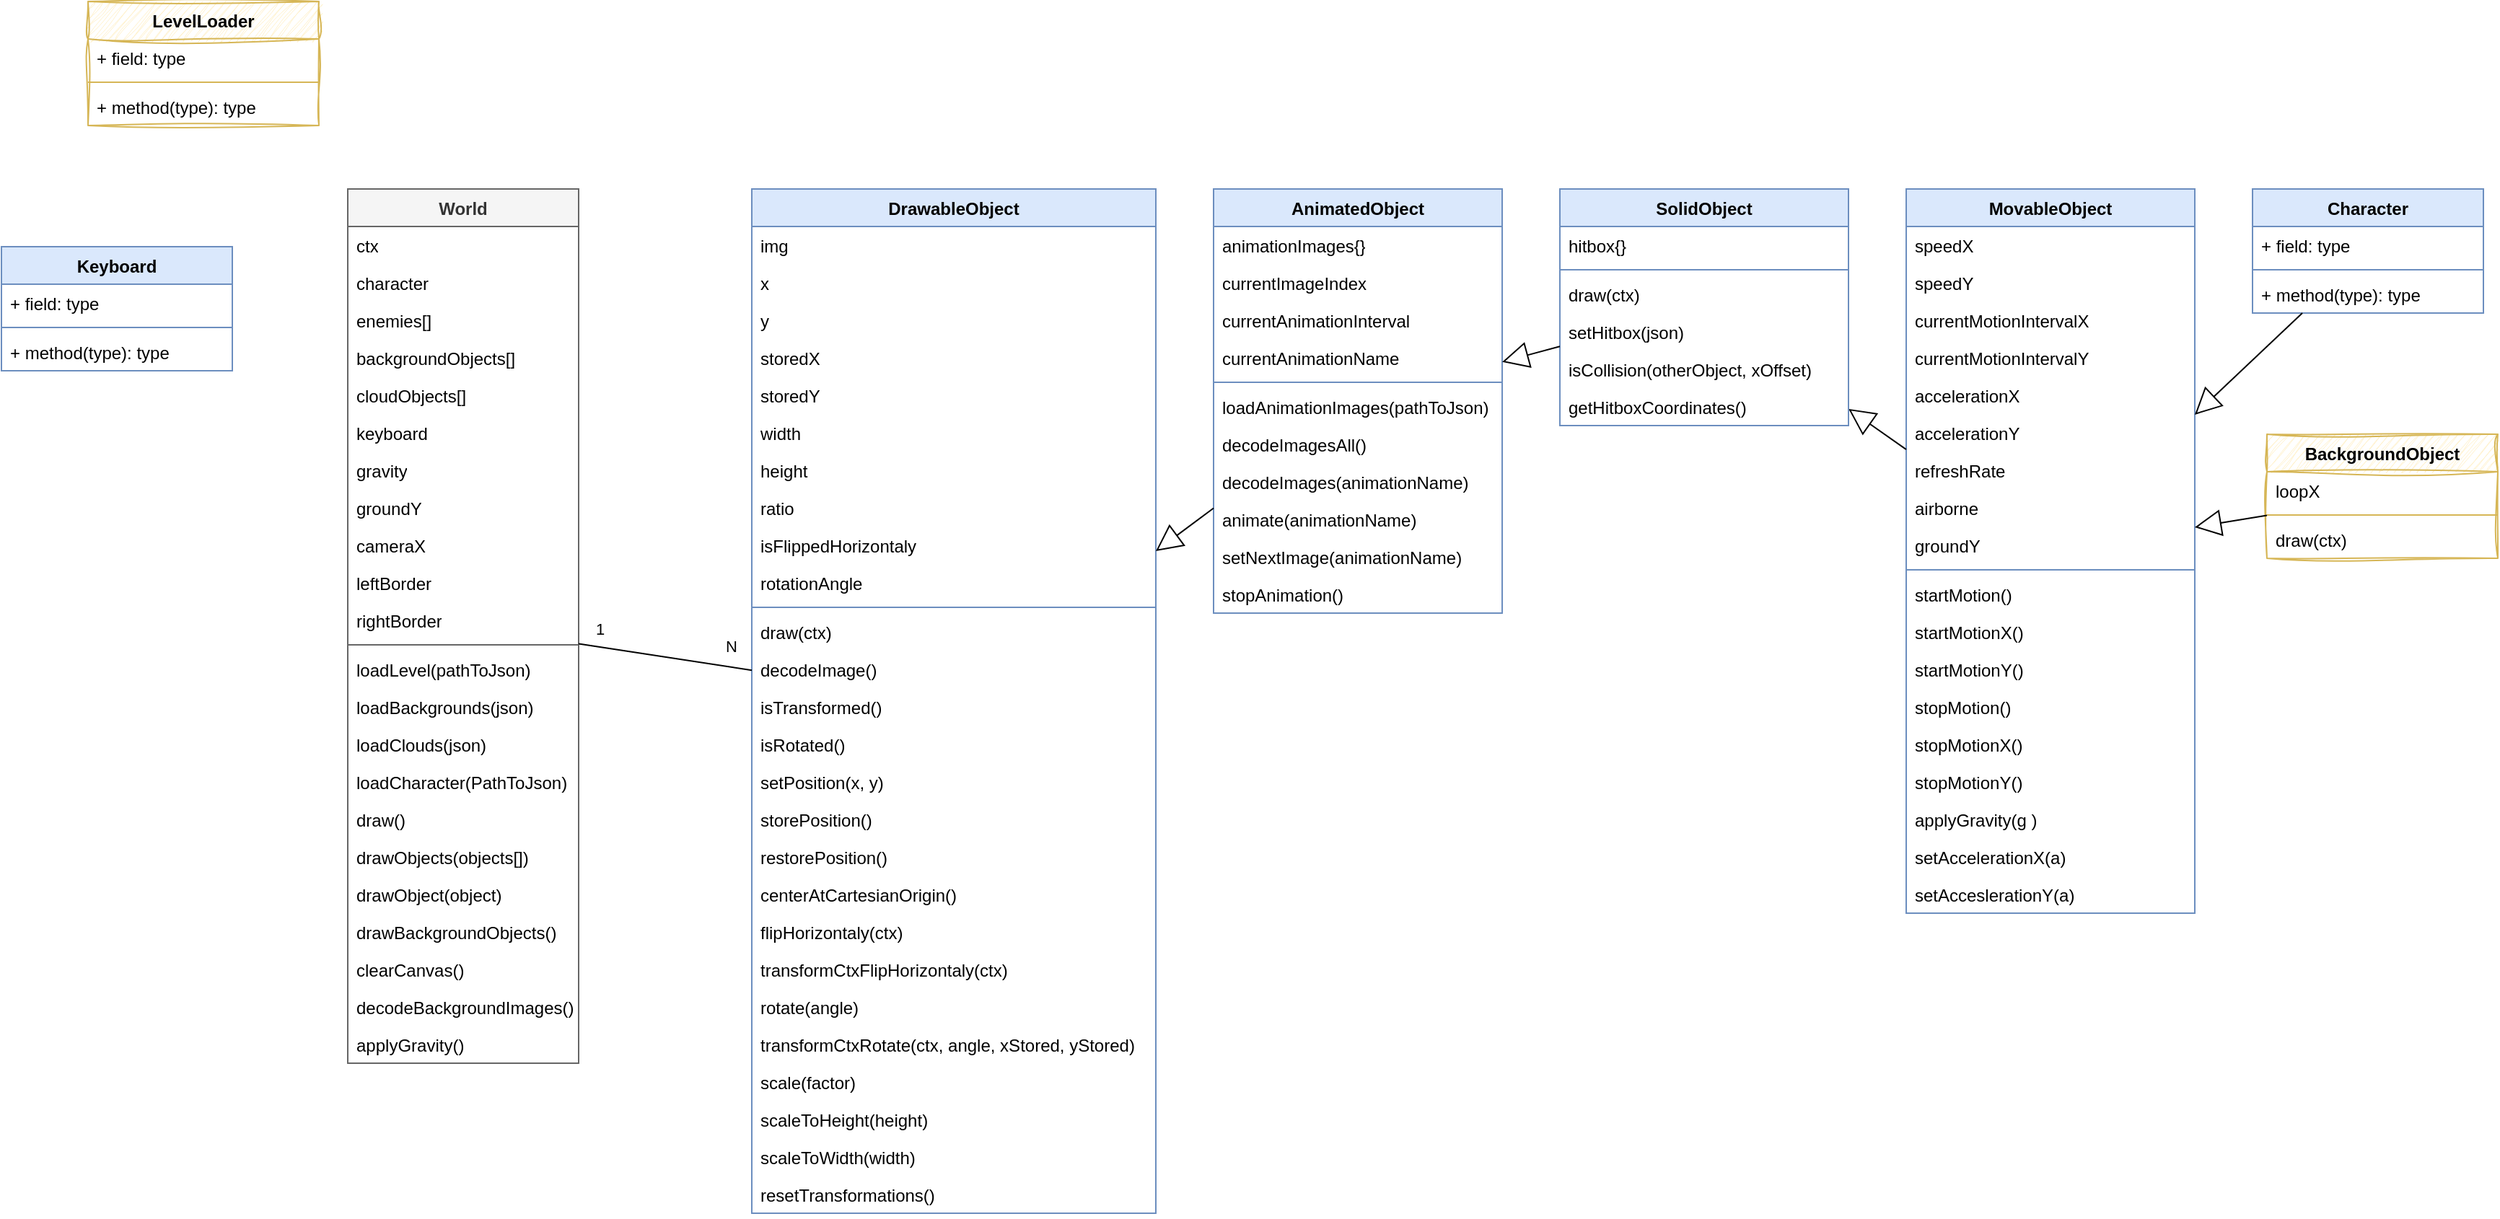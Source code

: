 <mxfile version="26.1.1">
  <diagram name="Seite-1" id="Yy40k5Mw3birKoXTnB5k">
    <mxGraphModel dx="2339" dy="828" grid="1" gridSize="10" guides="1" tooltips="1" connect="1" arrows="1" fold="1" page="0" pageScale="1" pageWidth="827" pageHeight="1169" math="0" shadow="0">
      <root>
        <mxCell id="0" />
        <mxCell id="1" parent="0" />
        <mxCell id="xm4-mS6BLOXO6gHUgXTN-1" value="DrawableObject" style="swimlane;fontStyle=1;align=center;verticalAlign=top;childLayout=stackLayout;horizontal=1;startSize=26;horizontalStack=0;resizeParent=1;resizeParentMax=0;resizeLast=0;collapsible=1;marginBottom=0;whiteSpace=wrap;html=1;fillColor=#dae8fc;strokeColor=#6c8ebf;" parent="1" vertex="1">
          <mxGeometry x="-120" y="200" width="280" height="710" as="geometry">
            <mxRectangle x="-110" y="190" width="130" height="30" as="alternateBounds" />
          </mxGeometry>
        </mxCell>
        <mxCell id="xm4-mS6BLOXO6gHUgXTN-2" value="img" style="text;strokeColor=none;fillColor=none;align=left;verticalAlign=top;spacingLeft=4;spacingRight=4;overflow=hidden;rotatable=0;points=[[0,0.5],[1,0.5]];portConstraint=eastwest;whiteSpace=wrap;html=1;" parent="xm4-mS6BLOXO6gHUgXTN-1" vertex="1">
          <mxGeometry y="26" width="280" height="26" as="geometry" />
        </mxCell>
        <mxCell id="xm4-mS6BLOXO6gHUgXTN-5" value="x" style="text;strokeColor=none;fillColor=none;align=left;verticalAlign=top;spacingLeft=4;spacingRight=4;overflow=hidden;rotatable=0;points=[[0,0.5],[1,0.5]];portConstraint=eastwest;whiteSpace=wrap;html=1;" parent="xm4-mS6BLOXO6gHUgXTN-1" vertex="1">
          <mxGeometry y="52" width="280" height="26" as="geometry" />
        </mxCell>
        <mxCell id="xm4-mS6BLOXO6gHUgXTN-6" value="y" style="text;strokeColor=none;fillColor=none;align=left;verticalAlign=top;spacingLeft=4;spacingRight=4;overflow=hidden;rotatable=0;points=[[0,0.5],[1,0.5]];portConstraint=eastwest;whiteSpace=wrap;html=1;" parent="xm4-mS6BLOXO6gHUgXTN-1" vertex="1">
          <mxGeometry y="78" width="280" height="26" as="geometry" />
        </mxCell>
        <mxCell id="xm4-mS6BLOXO6gHUgXTN-7" value="storedX" style="text;strokeColor=none;fillColor=none;align=left;verticalAlign=top;spacingLeft=4;spacingRight=4;overflow=hidden;rotatable=0;points=[[0,0.5],[1,0.5]];portConstraint=eastwest;whiteSpace=wrap;html=1;" parent="xm4-mS6BLOXO6gHUgXTN-1" vertex="1">
          <mxGeometry y="104" width="280" height="26" as="geometry" />
        </mxCell>
        <mxCell id="xm4-mS6BLOXO6gHUgXTN-8" value="storedY" style="text;strokeColor=none;fillColor=none;align=left;verticalAlign=top;spacingLeft=4;spacingRight=4;overflow=hidden;rotatable=0;points=[[0,0.5],[1,0.5]];portConstraint=eastwest;whiteSpace=wrap;html=1;" parent="xm4-mS6BLOXO6gHUgXTN-1" vertex="1">
          <mxGeometry y="130" width="280" height="26" as="geometry" />
        </mxCell>
        <mxCell id="tNe3um3WebyaD-usWq6F-1" value="width" style="text;strokeColor=none;fillColor=none;align=left;verticalAlign=top;spacingLeft=4;spacingRight=4;overflow=hidden;rotatable=0;points=[[0,0.5],[1,0.5]];portConstraint=eastwest;whiteSpace=wrap;html=1;" parent="xm4-mS6BLOXO6gHUgXTN-1" vertex="1">
          <mxGeometry y="156" width="280" height="26" as="geometry" />
        </mxCell>
        <mxCell id="tNe3um3WebyaD-usWq6F-2" value="height" style="text;strokeColor=none;fillColor=none;align=left;verticalAlign=top;spacingLeft=4;spacingRight=4;overflow=hidden;rotatable=0;points=[[0,0.5],[1,0.5]];portConstraint=eastwest;whiteSpace=wrap;html=1;" parent="xm4-mS6BLOXO6gHUgXTN-1" vertex="1">
          <mxGeometry y="182" width="280" height="26" as="geometry" />
        </mxCell>
        <mxCell id="tNe3um3WebyaD-usWq6F-3" value="ratio" style="text;strokeColor=none;fillColor=none;align=left;verticalAlign=top;spacingLeft=4;spacingRight=4;overflow=hidden;rotatable=0;points=[[0,0.5],[1,0.5]];portConstraint=eastwest;whiteSpace=wrap;html=1;" parent="xm4-mS6BLOXO6gHUgXTN-1" vertex="1">
          <mxGeometry y="208" width="280" height="26" as="geometry" />
        </mxCell>
        <mxCell id="tNe3um3WebyaD-usWq6F-4" value="isFlippedHorizontaly" style="text;strokeColor=none;fillColor=none;align=left;verticalAlign=top;spacingLeft=4;spacingRight=4;overflow=hidden;rotatable=0;points=[[0,0.5],[1,0.5]];portConstraint=eastwest;whiteSpace=wrap;html=1;" parent="xm4-mS6BLOXO6gHUgXTN-1" vertex="1">
          <mxGeometry y="234" width="280" height="26" as="geometry" />
        </mxCell>
        <mxCell id="tNe3um3WebyaD-usWq6F-5" value="rotationAngle" style="text;strokeColor=none;fillColor=none;align=left;verticalAlign=top;spacingLeft=4;spacingRight=4;overflow=hidden;rotatable=0;points=[[0,0.5],[1,0.5]];portConstraint=eastwest;whiteSpace=wrap;html=1;" parent="xm4-mS6BLOXO6gHUgXTN-1" vertex="1">
          <mxGeometry y="260" width="280" height="26" as="geometry" />
        </mxCell>
        <mxCell id="xm4-mS6BLOXO6gHUgXTN-3" value="" style="line;strokeWidth=1;fillColor=none;align=left;verticalAlign=middle;spacingTop=-1;spacingLeft=3;spacingRight=3;rotatable=0;labelPosition=right;points=[];portConstraint=eastwest;strokeColor=inherit;" parent="xm4-mS6BLOXO6gHUgXTN-1" vertex="1">
          <mxGeometry y="286" width="280" height="8" as="geometry" />
        </mxCell>
        <mxCell id="xm4-mS6BLOXO6gHUgXTN-4" value="draw(ctx)" style="text;strokeColor=none;fillColor=none;align=left;verticalAlign=top;spacingLeft=4;spacingRight=4;overflow=hidden;rotatable=0;points=[[0,0.5],[1,0.5]];portConstraint=eastwest;whiteSpace=wrap;html=1;" parent="xm4-mS6BLOXO6gHUgXTN-1" vertex="1">
          <mxGeometry y="294" width="280" height="26" as="geometry" />
        </mxCell>
        <mxCell id="LCjPXOn7_VqUXKRkGsFx-2" value="decodeImage()" style="text;strokeColor=none;fillColor=none;align=left;verticalAlign=top;spacingLeft=4;spacingRight=4;overflow=hidden;rotatable=0;points=[[0,0.5],[1,0.5]];portConstraint=eastwest;whiteSpace=wrap;html=1;" parent="xm4-mS6BLOXO6gHUgXTN-1" vertex="1">
          <mxGeometry y="320" width="280" height="26" as="geometry" />
        </mxCell>
        <mxCell id="tNe3um3WebyaD-usWq6F-7" value="isTransformed()" style="text;strokeColor=none;fillColor=none;align=left;verticalAlign=top;spacingLeft=4;spacingRight=4;overflow=hidden;rotatable=0;points=[[0,0.5],[1,0.5]];portConstraint=eastwest;whiteSpace=wrap;html=1;" parent="xm4-mS6BLOXO6gHUgXTN-1" vertex="1">
          <mxGeometry y="346" width="280" height="26" as="geometry" />
        </mxCell>
        <mxCell id="tNe3um3WebyaD-usWq6F-6" value="isRotated()" style="text;strokeColor=none;fillColor=none;align=left;verticalAlign=top;spacingLeft=4;spacingRight=4;overflow=hidden;rotatable=0;points=[[0,0.5],[1,0.5]];portConstraint=eastwest;whiteSpace=wrap;html=1;" parent="xm4-mS6BLOXO6gHUgXTN-1" vertex="1">
          <mxGeometry y="372" width="280" height="26" as="geometry" />
        </mxCell>
        <mxCell id="LCjPXOn7_VqUXKRkGsFx-3" value="setPosition(x, y)" style="text;strokeColor=none;fillColor=none;align=left;verticalAlign=top;spacingLeft=4;spacingRight=4;overflow=hidden;rotatable=0;points=[[0,0.5],[1,0.5]];portConstraint=eastwest;whiteSpace=wrap;html=1;" parent="xm4-mS6BLOXO6gHUgXTN-1" vertex="1">
          <mxGeometry y="398" width="280" height="26" as="geometry" />
        </mxCell>
        <mxCell id="tNe3um3WebyaD-usWq6F-8" value="storePosition()" style="text;strokeColor=none;fillColor=none;align=left;verticalAlign=top;spacingLeft=4;spacingRight=4;overflow=hidden;rotatable=0;points=[[0,0.5],[1,0.5]];portConstraint=eastwest;whiteSpace=wrap;html=1;" parent="xm4-mS6BLOXO6gHUgXTN-1" vertex="1">
          <mxGeometry y="424" width="280" height="26" as="geometry" />
        </mxCell>
        <mxCell id="tNe3um3WebyaD-usWq6F-9" value="restorePosition()" style="text;strokeColor=none;fillColor=none;align=left;verticalAlign=top;spacingLeft=4;spacingRight=4;overflow=hidden;rotatable=0;points=[[0,0.5],[1,0.5]];portConstraint=eastwest;whiteSpace=wrap;html=1;" parent="xm4-mS6BLOXO6gHUgXTN-1" vertex="1">
          <mxGeometry y="450" width="280" height="26" as="geometry" />
        </mxCell>
        <mxCell id="tNe3um3WebyaD-usWq6F-10" value="centerAtCartesianOrigin()" style="text;strokeColor=none;fillColor=none;align=left;verticalAlign=top;spacingLeft=4;spacingRight=4;overflow=hidden;rotatable=0;points=[[0,0.5],[1,0.5]];portConstraint=eastwest;whiteSpace=wrap;html=1;" parent="xm4-mS6BLOXO6gHUgXTN-1" vertex="1">
          <mxGeometry y="476" width="280" height="26" as="geometry" />
        </mxCell>
        <mxCell id="tNe3um3WebyaD-usWq6F-11" value="flipHorizontaly(ctx)" style="text;strokeColor=none;fillColor=none;align=left;verticalAlign=top;spacingLeft=4;spacingRight=4;overflow=hidden;rotatable=0;points=[[0,0.5],[1,0.5]];portConstraint=eastwest;whiteSpace=wrap;html=1;" parent="xm4-mS6BLOXO6gHUgXTN-1" vertex="1">
          <mxGeometry y="502" width="280" height="26" as="geometry" />
        </mxCell>
        <mxCell id="tNe3um3WebyaD-usWq6F-14" value="transformCtxFlipHorizontaly(ctx)" style="text;strokeColor=none;fillColor=none;align=left;verticalAlign=top;spacingLeft=4;spacingRight=4;overflow=hidden;rotatable=0;points=[[0,0.5],[1,0.5]];portConstraint=eastwest;whiteSpace=wrap;html=1;" parent="xm4-mS6BLOXO6gHUgXTN-1" vertex="1">
          <mxGeometry y="528" width="280" height="26" as="geometry" />
        </mxCell>
        <mxCell id="tNe3um3WebyaD-usWq6F-12" value="rotate(angle)" style="text;strokeColor=none;fillColor=none;align=left;verticalAlign=top;spacingLeft=4;spacingRight=4;overflow=hidden;rotatable=0;points=[[0,0.5],[1,0.5]];portConstraint=eastwest;whiteSpace=wrap;html=1;" parent="xm4-mS6BLOXO6gHUgXTN-1" vertex="1">
          <mxGeometry y="554" width="280" height="26" as="geometry" />
        </mxCell>
        <mxCell id="tNe3um3WebyaD-usWq6F-13" value="transformCtxRotate(ctx, angle, xStored, yStored)" style="text;strokeColor=none;fillColor=none;align=left;verticalAlign=top;spacingLeft=4;spacingRight=4;overflow=hidden;rotatable=0;points=[[0,0.5],[1,0.5]];portConstraint=eastwest;whiteSpace=wrap;html=1;" parent="xm4-mS6BLOXO6gHUgXTN-1" vertex="1">
          <mxGeometry y="580" width="280" height="26" as="geometry" />
        </mxCell>
        <mxCell id="tNe3um3WebyaD-usWq6F-15" value="scale(factor)" style="text;strokeColor=none;fillColor=none;align=left;verticalAlign=top;spacingLeft=4;spacingRight=4;overflow=hidden;rotatable=0;points=[[0,0.5],[1,0.5]];portConstraint=eastwest;whiteSpace=wrap;html=1;" parent="xm4-mS6BLOXO6gHUgXTN-1" vertex="1">
          <mxGeometry y="606" width="280" height="26" as="geometry" />
        </mxCell>
        <mxCell id="tNe3um3WebyaD-usWq6F-16" value="scaleToHeight(height)" style="text;strokeColor=none;fillColor=none;align=left;verticalAlign=top;spacingLeft=4;spacingRight=4;overflow=hidden;rotatable=0;points=[[0,0.5],[1,0.5]];portConstraint=eastwest;whiteSpace=wrap;html=1;" parent="xm4-mS6BLOXO6gHUgXTN-1" vertex="1">
          <mxGeometry y="632" width="280" height="26" as="geometry" />
        </mxCell>
        <mxCell id="tNe3um3WebyaD-usWq6F-17" value="scaleToWidth(width)" style="text;strokeColor=none;fillColor=none;align=left;verticalAlign=top;spacingLeft=4;spacingRight=4;overflow=hidden;rotatable=0;points=[[0,0.5],[1,0.5]];portConstraint=eastwest;whiteSpace=wrap;html=1;" parent="xm4-mS6BLOXO6gHUgXTN-1" vertex="1">
          <mxGeometry y="658" width="280" height="26" as="geometry" />
        </mxCell>
        <mxCell id="tNe3um3WebyaD-usWq6F-18" value="resetTransformations()" style="text;strokeColor=none;fillColor=none;align=left;verticalAlign=top;spacingLeft=4;spacingRight=4;overflow=hidden;rotatable=0;points=[[0,0.5],[1,0.5]];portConstraint=eastwest;whiteSpace=wrap;html=1;" parent="xm4-mS6BLOXO6gHUgXTN-1" vertex="1">
          <mxGeometry y="684" width="280" height="26" as="geometry" />
        </mxCell>
        <mxCell id="tNe3um3WebyaD-usWq6F-19" value="AnimatedObject" style="swimlane;fontStyle=1;align=center;verticalAlign=top;childLayout=stackLayout;horizontal=1;startSize=26;horizontalStack=0;resizeParent=1;resizeParentMax=0;resizeLast=0;collapsible=1;marginBottom=0;whiteSpace=wrap;html=1;fillColor=#dae8fc;strokeColor=#6c8ebf;" parent="1" vertex="1">
          <mxGeometry x="200" y="200" width="200" height="294" as="geometry" />
        </mxCell>
        <mxCell id="tNe3um3WebyaD-usWq6F-20" value="animationImages{}" style="text;strokeColor=none;fillColor=none;align=left;verticalAlign=top;spacingLeft=4;spacingRight=4;overflow=hidden;rotatable=0;points=[[0,0.5],[1,0.5]];portConstraint=eastwest;whiteSpace=wrap;html=1;" parent="tNe3um3WebyaD-usWq6F-19" vertex="1">
          <mxGeometry y="26" width="200" height="26" as="geometry" />
        </mxCell>
        <mxCell id="tNe3um3WebyaD-usWq6F-24" value="currentImageIndex" style="text;strokeColor=none;fillColor=none;align=left;verticalAlign=top;spacingLeft=4;spacingRight=4;overflow=hidden;rotatable=0;points=[[0,0.5],[1,0.5]];portConstraint=eastwest;whiteSpace=wrap;html=1;" parent="tNe3um3WebyaD-usWq6F-19" vertex="1">
          <mxGeometry y="52" width="200" height="26" as="geometry" />
        </mxCell>
        <mxCell id="tNe3um3WebyaD-usWq6F-25" value="currentAnimationInterval" style="text;strokeColor=none;fillColor=none;align=left;verticalAlign=top;spacingLeft=4;spacingRight=4;overflow=hidden;rotatable=0;points=[[0,0.5],[1,0.5]];portConstraint=eastwest;whiteSpace=wrap;html=1;" parent="tNe3um3WebyaD-usWq6F-19" vertex="1">
          <mxGeometry y="78" width="200" height="26" as="geometry" />
        </mxCell>
        <mxCell id="LCjPXOn7_VqUXKRkGsFx-4" value="currentAnimationName" style="text;strokeColor=none;fillColor=none;align=left;verticalAlign=top;spacingLeft=4;spacingRight=4;overflow=hidden;rotatable=0;points=[[0,0.5],[1,0.5]];portConstraint=eastwest;whiteSpace=wrap;html=1;" parent="tNe3um3WebyaD-usWq6F-19" vertex="1">
          <mxGeometry y="104" width="200" height="26" as="geometry" />
        </mxCell>
        <mxCell id="tNe3um3WebyaD-usWq6F-21" value="" style="line;strokeWidth=1;fillColor=none;align=left;verticalAlign=middle;spacingTop=-1;spacingLeft=3;spacingRight=3;rotatable=0;labelPosition=right;points=[];portConstraint=eastwest;strokeColor=inherit;" parent="tNe3um3WebyaD-usWq6F-19" vertex="1">
          <mxGeometry y="130" width="200" height="8" as="geometry" />
        </mxCell>
        <mxCell id="tNe3um3WebyaD-usWq6F-22" value="loadAnimationImages(pathToJson)" style="text;strokeColor=none;fillColor=none;align=left;verticalAlign=top;spacingLeft=4;spacingRight=4;overflow=hidden;rotatable=0;points=[[0,0.5],[1,0.5]];portConstraint=eastwest;whiteSpace=wrap;html=1;" parent="tNe3um3WebyaD-usWq6F-19" vertex="1">
          <mxGeometry y="138" width="200" height="26" as="geometry" />
        </mxCell>
        <mxCell id="LCjPXOn7_VqUXKRkGsFx-5" value="decodeImagesAll()" style="text;strokeColor=none;fillColor=none;align=left;verticalAlign=top;spacingLeft=4;spacingRight=4;overflow=hidden;rotatable=0;points=[[0,0.5],[1,0.5]];portConstraint=eastwest;whiteSpace=wrap;html=1;" parent="tNe3um3WebyaD-usWq6F-19" vertex="1">
          <mxGeometry y="164" width="200" height="26" as="geometry" />
        </mxCell>
        <mxCell id="LCjPXOn7_VqUXKRkGsFx-7" value="decodeImages(animationName)" style="text;strokeColor=none;fillColor=none;align=left;verticalAlign=top;spacingLeft=4;spacingRight=4;overflow=hidden;rotatable=0;points=[[0,0.5],[1,0.5]];portConstraint=eastwest;whiteSpace=wrap;html=1;" parent="tNe3um3WebyaD-usWq6F-19" vertex="1">
          <mxGeometry y="190" width="200" height="26" as="geometry" />
        </mxCell>
        <mxCell id="tNe3um3WebyaD-usWq6F-26" value="animate(animationName)" style="text;strokeColor=none;fillColor=none;align=left;verticalAlign=top;spacingLeft=4;spacingRight=4;overflow=hidden;rotatable=0;points=[[0,0.5],[1,0.5]];portConstraint=eastwest;whiteSpace=wrap;html=1;" parent="tNe3um3WebyaD-usWq6F-19" vertex="1">
          <mxGeometry y="216" width="200" height="26" as="geometry" />
        </mxCell>
        <mxCell id="tNe3um3WebyaD-usWq6F-27" value="setNextImage(animationName)" style="text;strokeColor=none;fillColor=none;align=left;verticalAlign=top;spacingLeft=4;spacingRight=4;overflow=hidden;rotatable=0;points=[[0,0.5],[1,0.5]];portConstraint=eastwest;whiteSpace=wrap;html=1;" parent="tNe3um3WebyaD-usWq6F-19" vertex="1">
          <mxGeometry y="242" width="200" height="26" as="geometry" />
        </mxCell>
        <mxCell id="tNe3um3WebyaD-usWq6F-28" value="stopAnimation()" style="text;strokeColor=none;fillColor=none;align=left;verticalAlign=top;spacingLeft=4;spacingRight=4;overflow=hidden;rotatable=0;points=[[0,0.5],[1,0.5]];portConstraint=eastwest;whiteSpace=wrap;html=1;" parent="tNe3um3WebyaD-usWq6F-19" vertex="1">
          <mxGeometry y="268" width="200" height="26" as="geometry" />
        </mxCell>
        <mxCell id="tNe3um3WebyaD-usWq6F-23" value="" style="endArrow=block;endSize=16;endFill=0;html=1;rounded=0;" parent="1" source="tNe3um3WebyaD-usWq6F-19" target="xm4-mS6BLOXO6gHUgXTN-1" edge="1">
          <mxGeometry width="160" relative="1" as="geometry">
            <mxPoint x="-10" y="970" as="sourcePoint" />
            <mxPoint x="150" y="970" as="targetPoint" />
          </mxGeometry>
        </mxCell>
        <mxCell id="hGsbe-1YGpLsDvuC2prL-1" value="MovableObject" style="swimlane;fontStyle=1;align=center;verticalAlign=top;childLayout=stackLayout;horizontal=1;startSize=26;horizontalStack=0;resizeParent=1;resizeParentMax=0;resizeLast=0;collapsible=1;marginBottom=0;whiteSpace=wrap;html=1;fillColor=#dae8fc;strokeColor=#6c8ebf;" parent="1" vertex="1">
          <mxGeometry x="680" y="200" width="200" height="502" as="geometry" />
        </mxCell>
        <mxCell id="hGsbe-1YGpLsDvuC2prL-2" value="speedX" style="text;strokeColor=none;fillColor=none;align=left;verticalAlign=top;spacingLeft=4;spacingRight=4;overflow=hidden;rotatable=0;points=[[0,0.5],[1,0.5]];portConstraint=eastwest;whiteSpace=wrap;html=1;" parent="hGsbe-1YGpLsDvuC2prL-1" vertex="1">
          <mxGeometry y="26" width="200" height="26" as="geometry" />
        </mxCell>
        <mxCell id="hGsbe-1YGpLsDvuC2prL-3" value="speedY" style="text;strokeColor=none;fillColor=none;align=left;verticalAlign=top;spacingLeft=4;spacingRight=4;overflow=hidden;rotatable=0;points=[[0,0.5],[1,0.5]];portConstraint=eastwest;whiteSpace=wrap;html=1;" parent="hGsbe-1YGpLsDvuC2prL-1" vertex="1">
          <mxGeometry y="52" width="200" height="26" as="geometry" />
        </mxCell>
        <mxCell id="hGsbe-1YGpLsDvuC2prL-4" value="currentMotionIntervalX" style="text;strokeColor=none;fillColor=none;align=left;verticalAlign=top;spacingLeft=4;spacingRight=4;overflow=hidden;rotatable=0;points=[[0,0.5],[1,0.5]];portConstraint=eastwest;whiteSpace=wrap;html=1;" parent="hGsbe-1YGpLsDvuC2prL-1" vertex="1">
          <mxGeometry y="78" width="200" height="26" as="geometry" />
        </mxCell>
        <mxCell id="hGsbe-1YGpLsDvuC2prL-9" value="currentMotionIntervalY" style="text;strokeColor=none;fillColor=none;align=left;verticalAlign=top;spacingLeft=4;spacingRight=4;overflow=hidden;rotatable=0;points=[[0,0.5],[1,0.5]];portConstraint=eastwest;whiteSpace=wrap;html=1;" parent="hGsbe-1YGpLsDvuC2prL-1" vertex="1">
          <mxGeometry y="104" width="200" height="26" as="geometry" />
        </mxCell>
        <mxCell id="LCjPXOn7_VqUXKRkGsFx-8" value="accelerationX" style="text;strokeColor=none;fillColor=none;align=left;verticalAlign=top;spacingLeft=4;spacingRight=4;overflow=hidden;rotatable=0;points=[[0,0.5],[1,0.5]];portConstraint=eastwest;whiteSpace=wrap;html=1;" parent="hGsbe-1YGpLsDvuC2prL-1" vertex="1">
          <mxGeometry y="130" width="200" height="26" as="geometry" />
        </mxCell>
        <mxCell id="LCjPXOn7_VqUXKRkGsFx-9" value="accelerationY" style="text;strokeColor=none;fillColor=none;align=left;verticalAlign=top;spacingLeft=4;spacingRight=4;overflow=hidden;rotatable=0;points=[[0,0.5],[1,0.5]];portConstraint=eastwest;whiteSpace=wrap;html=1;" parent="hGsbe-1YGpLsDvuC2prL-1" vertex="1">
          <mxGeometry y="156" width="200" height="26" as="geometry" />
        </mxCell>
        <mxCell id="hGsbe-1YGpLsDvuC2prL-8" value="refreshRate" style="text;strokeColor=none;fillColor=none;align=left;verticalAlign=top;spacingLeft=4;spacingRight=4;overflow=hidden;rotatable=0;points=[[0,0.5],[1,0.5]];portConstraint=eastwest;whiteSpace=wrap;html=1;" parent="hGsbe-1YGpLsDvuC2prL-1" vertex="1">
          <mxGeometry y="182" width="200" height="26" as="geometry" />
        </mxCell>
        <mxCell id="LCjPXOn7_VqUXKRkGsFx-11" value="airborne" style="text;strokeColor=none;fillColor=none;align=left;verticalAlign=top;spacingLeft=4;spacingRight=4;overflow=hidden;rotatable=0;points=[[0,0.5],[1,0.5]];portConstraint=eastwest;whiteSpace=wrap;html=1;" parent="hGsbe-1YGpLsDvuC2prL-1" vertex="1">
          <mxGeometry y="208" width="200" height="26" as="geometry" />
        </mxCell>
        <mxCell id="LCjPXOn7_VqUXKRkGsFx-10" value="groundY" style="text;strokeColor=none;fillColor=none;align=left;verticalAlign=top;spacingLeft=4;spacingRight=4;overflow=hidden;rotatable=0;points=[[0,0.5],[1,0.5]];portConstraint=eastwest;whiteSpace=wrap;html=1;" parent="hGsbe-1YGpLsDvuC2prL-1" vertex="1">
          <mxGeometry y="234" width="200" height="26" as="geometry" />
        </mxCell>
        <mxCell id="hGsbe-1YGpLsDvuC2prL-5" value="" style="line;strokeWidth=1;fillColor=none;align=left;verticalAlign=middle;spacingTop=-1;spacingLeft=3;spacingRight=3;rotatable=0;labelPosition=right;points=[];portConstraint=eastwest;strokeColor=inherit;" parent="hGsbe-1YGpLsDvuC2prL-1" vertex="1">
          <mxGeometry y="260" width="200" height="8" as="geometry" />
        </mxCell>
        <mxCell id="hGsbe-1YGpLsDvuC2prL-13" value="startMotion()" style="text;strokeColor=none;fillColor=none;align=left;verticalAlign=top;spacingLeft=4;spacingRight=4;overflow=hidden;rotatable=0;points=[[0,0.5],[1,0.5]];portConstraint=eastwest;whiteSpace=wrap;html=1;" parent="hGsbe-1YGpLsDvuC2prL-1" vertex="1">
          <mxGeometry y="268" width="200" height="26" as="geometry" />
        </mxCell>
        <mxCell id="hGsbe-1YGpLsDvuC2prL-14" value="startMotionX()" style="text;strokeColor=none;fillColor=none;align=left;verticalAlign=top;spacingLeft=4;spacingRight=4;overflow=hidden;rotatable=0;points=[[0,0.5],[1,0.5]];portConstraint=eastwest;whiteSpace=wrap;html=1;" parent="hGsbe-1YGpLsDvuC2prL-1" vertex="1">
          <mxGeometry y="294" width="200" height="26" as="geometry" />
        </mxCell>
        <mxCell id="hGsbe-1YGpLsDvuC2prL-15" value="startMotionY()" style="text;strokeColor=none;fillColor=none;align=left;verticalAlign=top;spacingLeft=4;spacingRight=4;overflow=hidden;rotatable=0;points=[[0,0.5],[1,0.5]];portConstraint=eastwest;whiteSpace=wrap;html=1;" parent="hGsbe-1YGpLsDvuC2prL-1" vertex="1">
          <mxGeometry y="320" width="200" height="26" as="geometry" />
        </mxCell>
        <mxCell id="hGsbe-1YGpLsDvuC2prL-16" value="stopMotion()" style="text;strokeColor=none;fillColor=none;align=left;verticalAlign=top;spacingLeft=4;spacingRight=4;overflow=hidden;rotatable=0;points=[[0,0.5],[1,0.5]];portConstraint=eastwest;whiteSpace=wrap;html=1;" parent="hGsbe-1YGpLsDvuC2prL-1" vertex="1">
          <mxGeometry y="346" width="200" height="26" as="geometry" />
        </mxCell>
        <mxCell id="hGsbe-1YGpLsDvuC2prL-6" value="stopMotionX()" style="text;strokeColor=none;fillColor=none;align=left;verticalAlign=top;spacingLeft=4;spacingRight=4;overflow=hidden;rotatable=0;points=[[0,0.5],[1,0.5]];portConstraint=eastwest;whiteSpace=wrap;html=1;" parent="hGsbe-1YGpLsDvuC2prL-1" vertex="1">
          <mxGeometry y="372" width="200" height="26" as="geometry" />
        </mxCell>
        <mxCell id="hGsbe-1YGpLsDvuC2prL-7" value="stopMotionY()" style="text;strokeColor=none;fillColor=none;align=left;verticalAlign=top;spacingLeft=4;spacingRight=4;overflow=hidden;rotatable=0;points=[[0,0.5],[1,0.5]];portConstraint=eastwest;whiteSpace=wrap;html=1;" parent="hGsbe-1YGpLsDvuC2prL-1" vertex="1">
          <mxGeometry y="398" width="200" height="26" as="geometry" />
        </mxCell>
        <mxCell id="LCjPXOn7_VqUXKRkGsFx-12" value="applyGravity(g )" style="text;strokeColor=none;fillColor=none;align=left;verticalAlign=top;spacingLeft=4;spacingRight=4;overflow=hidden;rotatable=0;points=[[0,0.5],[1,0.5]];portConstraint=eastwest;whiteSpace=wrap;html=1;" parent="hGsbe-1YGpLsDvuC2prL-1" vertex="1">
          <mxGeometry y="424" width="200" height="26" as="geometry" />
        </mxCell>
        <mxCell id="hGsbe-1YGpLsDvuC2prL-17" value="setAccelerationX(a)" style="text;strokeColor=none;fillColor=none;align=left;verticalAlign=top;spacingLeft=4;spacingRight=4;overflow=hidden;rotatable=0;points=[[0,0.5],[1,0.5]];portConstraint=eastwest;whiteSpace=wrap;html=1;" parent="hGsbe-1YGpLsDvuC2prL-1" vertex="1">
          <mxGeometry y="450" width="200" height="26" as="geometry" />
        </mxCell>
        <mxCell id="hGsbe-1YGpLsDvuC2prL-18" value="setAcceslerationY(a)" style="text;strokeColor=none;fillColor=none;align=left;verticalAlign=top;spacingLeft=4;spacingRight=4;overflow=hidden;rotatable=0;points=[[0,0.5],[1,0.5]];portConstraint=eastwest;whiteSpace=wrap;html=1;" parent="hGsbe-1YGpLsDvuC2prL-1" vertex="1">
          <mxGeometry y="476" width="200" height="26" as="geometry" />
        </mxCell>
        <mxCell id="hGsbe-1YGpLsDvuC2prL-10" value="" style="endArrow=block;endSize=16;endFill=0;html=1;rounded=0;" parent="1" source="hGsbe-1YGpLsDvuC2prL-1" target="dffbYK-wmzmeD_QX3o19-11" edge="1">
          <mxGeometry width="160" relative="1" as="geometry">
            <mxPoint x="-146.44" y="1302" as="sourcePoint" />
            <mxPoint x="-150.44" y="1210" as="targetPoint" />
          </mxGeometry>
        </mxCell>
        <mxCell id="hGsbe-1YGpLsDvuC2prL-19" value="World" style="swimlane;fontStyle=1;align=center;verticalAlign=top;childLayout=stackLayout;horizontal=1;startSize=26;horizontalStack=0;resizeParent=1;resizeParentMax=0;resizeLast=0;collapsible=1;marginBottom=0;whiteSpace=wrap;html=1;fillColor=#f5f5f5;strokeColor=#666666;fontColor=#333333;" parent="1" vertex="1">
          <mxGeometry x="-400" y="200" width="160" height="606" as="geometry" />
        </mxCell>
        <mxCell id="hGsbe-1YGpLsDvuC2prL-20" value="ctx" style="text;strokeColor=none;fillColor=none;align=left;verticalAlign=top;spacingLeft=4;spacingRight=4;overflow=hidden;rotatable=0;points=[[0,0.5],[1,0.5]];portConstraint=eastwest;whiteSpace=wrap;html=1;" parent="hGsbe-1YGpLsDvuC2prL-19" vertex="1">
          <mxGeometry y="26" width="160" height="26" as="geometry" />
        </mxCell>
        <mxCell id="LCjPXOn7_VqUXKRkGsFx-17" value="character" style="text;strokeColor=none;fillColor=none;align=left;verticalAlign=top;spacingLeft=4;spacingRight=4;overflow=hidden;rotatable=0;points=[[0,0.5],[1,0.5]];portConstraint=eastwest;whiteSpace=wrap;html=1;" parent="hGsbe-1YGpLsDvuC2prL-19" vertex="1">
          <mxGeometry y="52" width="160" height="26" as="geometry" />
        </mxCell>
        <mxCell id="hGsbe-1YGpLsDvuC2prL-23" value="enemies[]" style="text;strokeColor=none;fillColor=none;align=left;verticalAlign=top;spacingLeft=4;spacingRight=4;overflow=hidden;rotatable=0;points=[[0,0.5],[1,0.5]];portConstraint=eastwest;whiteSpace=wrap;html=1;" parent="hGsbe-1YGpLsDvuC2prL-19" vertex="1">
          <mxGeometry y="78" width="160" height="26" as="geometry" />
        </mxCell>
        <mxCell id="hGsbe-1YGpLsDvuC2prL-22" value="backgroundObjects[]" style="text;strokeColor=none;fillColor=none;align=left;verticalAlign=top;spacingLeft=4;spacingRight=4;overflow=hidden;rotatable=0;points=[[0,0.5],[1,0.5]];portConstraint=eastwest;whiteSpace=wrap;html=1;" parent="hGsbe-1YGpLsDvuC2prL-19" vertex="1">
          <mxGeometry y="104" width="160" height="26" as="geometry" />
        </mxCell>
        <mxCell id="hGsbe-1YGpLsDvuC2prL-24" value="cloudObjects[]" style="text;strokeColor=none;fillColor=none;align=left;verticalAlign=top;spacingLeft=4;spacingRight=4;overflow=hidden;rotatable=0;points=[[0,0.5],[1,0.5]];portConstraint=eastwest;whiteSpace=wrap;html=1;" parent="hGsbe-1YGpLsDvuC2prL-19" vertex="1">
          <mxGeometry y="130" width="160" height="26" as="geometry" />
        </mxCell>
        <mxCell id="LCjPXOn7_VqUXKRkGsFx-14" value="keyboard" style="text;strokeColor=none;fillColor=none;align=left;verticalAlign=top;spacingLeft=4;spacingRight=4;overflow=hidden;rotatable=0;points=[[0,0.5],[1,0.5]];portConstraint=eastwest;whiteSpace=wrap;html=1;" parent="hGsbe-1YGpLsDvuC2prL-19" vertex="1">
          <mxGeometry y="156" width="160" height="26" as="geometry" />
        </mxCell>
        <mxCell id="LCjPXOn7_VqUXKRkGsFx-15" value="gravity" style="text;strokeColor=none;fillColor=none;align=left;verticalAlign=top;spacingLeft=4;spacingRight=4;overflow=hidden;rotatable=0;points=[[0,0.5],[1,0.5]];portConstraint=eastwest;whiteSpace=wrap;html=1;" parent="hGsbe-1YGpLsDvuC2prL-19" vertex="1">
          <mxGeometry y="182" width="160" height="26" as="geometry" />
        </mxCell>
        <mxCell id="LCjPXOn7_VqUXKRkGsFx-16" value="groundY" style="text;strokeColor=none;fillColor=none;align=left;verticalAlign=top;spacingLeft=4;spacingRight=4;overflow=hidden;rotatable=0;points=[[0,0.5],[1,0.5]];portConstraint=eastwest;whiteSpace=wrap;html=1;" parent="hGsbe-1YGpLsDvuC2prL-19" vertex="1">
          <mxGeometry y="208" width="160" height="26" as="geometry" />
        </mxCell>
        <mxCell id="LCjPXOn7_VqUXKRkGsFx-13" value="cameraX" style="text;strokeColor=none;fillColor=none;align=left;verticalAlign=top;spacingLeft=4;spacingRight=4;overflow=hidden;rotatable=0;points=[[0,0.5],[1,0.5]];portConstraint=eastwest;whiteSpace=wrap;html=1;" parent="hGsbe-1YGpLsDvuC2prL-19" vertex="1">
          <mxGeometry y="234" width="160" height="26" as="geometry" />
        </mxCell>
        <mxCell id="LCjPXOn7_VqUXKRkGsFx-19" value="leftBorder" style="text;strokeColor=none;fillColor=none;align=left;verticalAlign=top;spacingLeft=4;spacingRight=4;overflow=hidden;rotatable=0;points=[[0,0.5],[1,0.5]];portConstraint=eastwest;whiteSpace=wrap;html=1;" parent="hGsbe-1YGpLsDvuC2prL-19" vertex="1">
          <mxGeometry y="260" width="160" height="26" as="geometry" />
        </mxCell>
        <mxCell id="LCjPXOn7_VqUXKRkGsFx-18" value="rightBorder" style="text;strokeColor=none;fillColor=none;align=left;verticalAlign=top;spacingLeft=4;spacingRight=4;overflow=hidden;rotatable=0;points=[[0,0.5],[1,0.5]];portConstraint=eastwest;whiteSpace=wrap;html=1;" parent="hGsbe-1YGpLsDvuC2prL-19" vertex="1">
          <mxGeometry y="286" width="160" height="26" as="geometry" />
        </mxCell>
        <mxCell id="hGsbe-1YGpLsDvuC2prL-21" value="" style="line;strokeWidth=1;fillColor=none;align=left;verticalAlign=middle;spacingTop=-1;spacingLeft=3;spacingRight=3;rotatable=0;labelPosition=right;points=[];portConstraint=eastwest;strokeColor=inherit;" parent="hGsbe-1YGpLsDvuC2prL-19" vertex="1">
          <mxGeometry y="312" width="160" height="8" as="geometry" />
        </mxCell>
        <mxCell id="LCjPXOn7_VqUXKRkGsFx-20" value="loadLevel(pathToJson)" style="text;strokeColor=none;fillColor=none;align=left;verticalAlign=top;spacingLeft=4;spacingRight=4;overflow=hidden;rotatable=0;points=[[0,0.5],[1,0.5]];portConstraint=eastwest;whiteSpace=wrap;html=1;" parent="hGsbe-1YGpLsDvuC2prL-19" vertex="1">
          <mxGeometry y="320" width="160" height="26" as="geometry" />
        </mxCell>
        <mxCell id="LCjPXOn7_VqUXKRkGsFx-34" value="loadBackgrounds(json)" style="text;strokeColor=none;fillColor=none;align=left;verticalAlign=top;spacingLeft=4;spacingRight=4;overflow=hidden;rotatable=0;points=[[0,0.5],[1,0.5]];portConstraint=eastwest;whiteSpace=wrap;html=1;" parent="hGsbe-1YGpLsDvuC2prL-19" vertex="1">
          <mxGeometry y="346" width="160" height="26" as="geometry" />
        </mxCell>
        <mxCell id="LCjPXOn7_VqUXKRkGsFx-35" value="loadClouds(json)" style="text;strokeColor=none;fillColor=none;align=left;verticalAlign=top;spacingLeft=4;spacingRight=4;overflow=hidden;rotatable=0;points=[[0,0.5],[1,0.5]];portConstraint=eastwest;whiteSpace=wrap;html=1;" parent="hGsbe-1YGpLsDvuC2prL-19" vertex="1">
          <mxGeometry y="372" width="160" height="26" as="geometry" />
        </mxCell>
        <mxCell id="LCjPXOn7_VqUXKRkGsFx-21" value="loadCharacter(PathToJson)" style="text;strokeColor=none;fillColor=none;align=left;verticalAlign=top;spacingLeft=4;spacingRight=4;overflow=hidden;rotatable=0;points=[[0,0.5],[1,0.5]];portConstraint=eastwest;whiteSpace=wrap;html=1;" parent="hGsbe-1YGpLsDvuC2prL-19" vertex="1">
          <mxGeometry y="398" width="160" height="26" as="geometry" />
        </mxCell>
        <mxCell id="LCjPXOn7_VqUXKRkGsFx-23" value="draw()" style="text;strokeColor=none;fillColor=none;align=left;verticalAlign=top;spacingLeft=4;spacingRight=4;overflow=hidden;rotatable=0;points=[[0,0.5],[1,0.5]];portConstraint=eastwest;whiteSpace=wrap;html=1;" parent="hGsbe-1YGpLsDvuC2prL-19" vertex="1">
          <mxGeometry y="424" width="160" height="26" as="geometry" />
        </mxCell>
        <mxCell id="LCjPXOn7_VqUXKRkGsFx-22" value="drawObjects(objects[])" style="text;strokeColor=none;fillColor=none;align=left;verticalAlign=top;spacingLeft=4;spacingRight=4;overflow=hidden;rotatable=0;points=[[0,0.5],[1,0.5]];portConstraint=eastwest;whiteSpace=wrap;html=1;" parent="hGsbe-1YGpLsDvuC2prL-19" vertex="1">
          <mxGeometry y="450" width="160" height="26" as="geometry" />
        </mxCell>
        <mxCell id="LCjPXOn7_VqUXKRkGsFx-24" value="drawObject(object)" style="text;strokeColor=none;fillColor=none;align=left;verticalAlign=top;spacingLeft=4;spacingRight=4;overflow=hidden;rotatable=0;points=[[0,0.5],[1,0.5]];portConstraint=eastwest;whiteSpace=wrap;html=1;" parent="hGsbe-1YGpLsDvuC2prL-19" vertex="1">
          <mxGeometry y="476" width="160" height="26" as="geometry" />
        </mxCell>
        <mxCell id="LCjPXOn7_VqUXKRkGsFx-25" value="drawBackgroundObjects()" style="text;strokeColor=none;fillColor=none;align=left;verticalAlign=top;spacingLeft=4;spacingRight=4;overflow=hidden;rotatable=0;points=[[0,0.5],[1,0.5]];portConstraint=eastwest;whiteSpace=wrap;html=1;" parent="hGsbe-1YGpLsDvuC2prL-19" vertex="1">
          <mxGeometry y="502" width="160" height="26" as="geometry" />
        </mxCell>
        <mxCell id="LCjPXOn7_VqUXKRkGsFx-26" value="clearCanvas()" style="text;strokeColor=none;fillColor=none;align=left;verticalAlign=top;spacingLeft=4;spacingRight=4;overflow=hidden;rotatable=0;points=[[0,0.5],[1,0.5]];portConstraint=eastwest;whiteSpace=wrap;html=1;" parent="hGsbe-1YGpLsDvuC2prL-19" vertex="1">
          <mxGeometry y="528" width="160" height="26" as="geometry" />
        </mxCell>
        <mxCell id="LCjPXOn7_VqUXKRkGsFx-27" value="decodeBackgroundImages()" style="text;strokeColor=none;fillColor=none;align=left;verticalAlign=top;spacingLeft=4;spacingRight=4;overflow=hidden;rotatable=0;points=[[0,0.5],[1,0.5]];portConstraint=eastwest;whiteSpace=wrap;html=1;" parent="hGsbe-1YGpLsDvuC2prL-19" vertex="1">
          <mxGeometry y="554" width="160" height="26" as="geometry" />
        </mxCell>
        <mxCell id="LCjPXOn7_VqUXKRkGsFx-28" value="applyGravity()" style="text;strokeColor=none;fillColor=none;align=left;verticalAlign=top;spacingLeft=4;spacingRight=4;overflow=hidden;rotatable=0;points=[[0,0.5],[1,0.5]];portConstraint=eastwest;whiteSpace=wrap;html=1;" parent="hGsbe-1YGpLsDvuC2prL-19" vertex="1">
          <mxGeometry y="580" width="160" height="26" as="geometry" />
        </mxCell>
        <mxCell id="LCjPXOn7_VqUXKRkGsFx-29" value="" style="endArrow=none;html=1;rounded=0;startFill=0;" parent="1" source="hGsbe-1YGpLsDvuC2prL-19" target="xm4-mS6BLOXO6gHUgXTN-1" edge="1">
          <mxGeometry relative="1" as="geometry">
            <mxPoint x="-280" y="450" as="sourcePoint" />
            <mxPoint x="-120" y="450" as="targetPoint" />
          </mxGeometry>
        </mxCell>
        <mxCell id="LCjPXOn7_VqUXKRkGsFx-31" value="1" style="edgeLabel;resizable=0;html=1;;align=left;verticalAlign=bottom;" parent="LCjPXOn7_VqUXKRkGsFx-29" connectable="0" vertex="1">
          <mxGeometry x="-1" relative="1" as="geometry">
            <mxPoint x="10" y="-2" as="offset" />
          </mxGeometry>
        </mxCell>
        <mxCell id="LCjPXOn7_VqUXKRkGsFx-32" value="N" style="edgeLabel;resizable=0;html=1;;align=right;verticalAlign=bottom;" parent="LCjPXOn7_VqUXKRkGsFx-29" connectable="0" vertex="1">
          <mxGeometry x="1" relative="1" as="geometry">
            <mxPoint x="-10" y="-8" as="offset" />
          </mxGeometry>
        </mxCell>
        <mxCell id="LCjPXOn7_VqUXKRkGsFx-36" value="LevelLoader" style="swimlane;fontStyle=1;align=center;verticalAlign=top;childLayout=stackLayout;horizontal=1;startSize=26;horizontalStack=0;resizeParent=1;resizeParentMax=0;resizeLast=0;collapsible=1;marginBottom=0;whiteSpace=wrap;html=1;fillColor=#fff2cc;strokeColor=#d6b656;sketch=1;curveFitting=1;jiggle=2;" parent="1" vertex="1">
          <mxGeometry x="-580" y="70" width="160" height="86" as="geometry" />
        </mxCell>
        <mxCell id="LCjPXOn7_VqUXKRkGsFx-37" value="+ field: type" style="text;strokeColor=none;fillColor=none;align=left;verticalAlign=top;spacingLeft=4;spacingRight=4;overflow=hidden;rotatable=0;points=[[0,0.5],[1,0.5]];portConstraint=eastwest;whiteSpace=wrap;html=1;" parent="LCjPXOn7_VqUXKRkGsFx-36" vertex="1">
          <mxGeometry y="26" width="160" height="26" as="geometry" />
        </mxCell>
        <mxCell id="LCjPXOn7_VqUXKRkGsFx-38" value="" style="line;strokeWidth=1;fillColor=none;align=left;verticalAlign=middle;spacingTop=-1;spacingLeft=3;spacingRight=3;rotatable=0;labelPosition=right;points=[];portConstraint=eastwest;strokeColor=inherit;" parent="LCjPXOn7_VqUXKRkGsFx-36" vertex="1">
          <mxGeometry y="52" width="160" height="8" as="geometry" />
        </mxCell>
        <mxCell id="LCjPXOn7_VqUXKRkGsFx-39" value="+ method(type): type" style="text;strokeColor=none;fillColor=none;align=left;verticalAlign=top;spacingLeft=4;spacingRight=4;overflow=hidden;rotatable=0;points=[[0,0.5],[1,0.5]];portConstraint=eastwest;whiteSpace=wrap;html=1;" parent="LCjPXOn7_VqUXKRkGsFx-36" vertex="1">
          <mxGeometry y="60" width="160" height="26" as="geometry" />
        </mxCell>
        <mxCell id="dffbYK-wmzmeD_QX3o19-1" value="Character" style="swimlane;fontStyle=1;align=center;verticalAlign=top;childLayout=stackLayout;horizontal=1;startSize=26;horizontalStack=0;resizeParent=1;resizeParentMax=0;resizeLast=0;collapsible=1;marginBottom=0;whiteSpace=wrap;html=1;fillColor=#dae8fc;strokeColor=#6c8ebf;" parent="1" vertex="1">
          <mxGeometry x="920" y="200" width="160" height="86" as="geometry" />
        </mxCell>
        <mxCell id="dffbYK-wmzmeD_QX3o19-2" value="+ field: type" style="text;strokeColor=none;fillColor=none;align=left;verticalAlign=top;spacingLeft=4;spacingRight=4;overflow=hidden;rotatable=0;points=[[0,0.5],[1,0.5]];portConstraint=eastwest;whiteSpace=wrap;html=1;" parent="dffbYK-wmzmeD_QX3o19-1" vertex="1">
          <mxGeometry y="26" width="160" height="26" as="geometry" />
        </mxCell>
        <mxCell id="dffbYK-wmzmeD_QX3o19-3" value="" style="line;strokeWidth=1;fillColor=none;align=left;verticalAlign=middle;spacingTop=-1;spacingLeft=3;spacingRight=3;rotatable=0;labelPosition=right;points=[];portConstraint=eastwest;strokeColor=inherit;" parent="dffbYK-wmzmeD_QX3o19-1" vertex="1">
          <mxGeometry y="52" width="160" height="8" as="geometry" />
        </mxCell>
        <mxCell id="dffbYK-wmzmeD_QX3o19-4" value="+ method(type): type" style="text;strokeColor=none;fillColor=none;align=left;verticalAlign=top;spacingLeft=4;spacingRight=4;overflow=hidden;rotatable=0;points=[[0,0.5],[1,0.5]];portConstraint=eastwest;whiteSpace=wrap;html=1;" parent="dffbYK-wmzmeD_QX3o19-1" vertex="1">
          <mxGeometry y="60" width="160" height="26" as="geometry" />
        </mxCell>
        <mxCell id="dffbYK-wmzmeD_QX3o19-5" value="Keyboard" style="swimlane;fontStyle=1;align=center;verticalAlign=top;childLayout=stackLayout;horizontal=1;startSize=26;horizontalStack=0;resizeParent=1;resizeParentMax=0;resizeLast=0;collapsible=1;marginBottom=0;whiteSpace=wrap;html=1;fillColor=#dae8fc;strokeColor=#6c8ebf;" parent="1" vertex="1">
          <mxGeometry x="-640" y="240" width="160" height="86" as="geometry" />
        </mxCell>
        <mxCell id="dffbYK-wmzmeD_QX3o19-6" value="+ field: type" style="text;strokeColor=none;fillColor=none;align=left;verticalAlign=top;spacingLeft=4;spacingRight=4;overflow=hidden;rotatable=0;points=[[0,0.5],[1,0.5]];portConstraint=eastwest;whiteSpace=wrap;html=1;" parent="dffbYK-wmzmeD_QX3o19-5" vertex="1">
          <mxGeometry y="26" width="160" height="26" as="geometry" />
        </mxCell>
        <mxCell id="dffbYK-wmzmeD_QX3o19-7" value="" style="line;strokeWidth=1;fillColor=none;align=left;verticalAlign=middle;spacingTop=-1;spacingLeft=3;spacingRight=3;rotatable=0;labelPosition=right;points=[];portConstraint=eastwest;strokeColor=inherit;" parent="dffbYK-wmzmeD_QX3o19-5" vertex="1">
          <mxGeometry y="52" width="160" height="8" as="geometry" />
        </mxCell>
        <mxCell id="dffbYK-wmzmeD_QX3o19-8" value="+ method(type): type" style="text;strokeColor=none;fillColor=none;align=left;verticalAlign=top;spacingLeft=4;spacingRight=4;overflow=hidden;rotatable=0;points=[[0,0.5],[1,0.5]];portConstraint=eastwest;whiteSpace=wrap;html=1;" parent="dffbYK-wmzmeD_QX3o19-5" vertex="1">
          <mxGeometry y="60" width="160" height="26" as="geometry" />
        </mxCell>
        <mxCell id="dffbYK-wmzmeD_QX3o19-10" value="" style="endArrow=block;endSize=16;endFill=0;html=1;rounded=0;" parent="1" source="dffbYK-wmzmeD_QX3o19-1" target="hGsbe-1YGpLsDvuC2prL-1" edge="1">
          <mxGeometry width="160" relative="1" as="geometry">
            <mxPoint x="700" y="343.67" as="sourcePoint" />
            <mxPoint x="660" y="325.67" as="targetPoint" />
          </mxGeometry>
        </mxCell>
        <mxCell id="dffbYK-wmzmeD_QX3o19-11" value="SolidObject" style="swimlane;fontStyle=1;align=center;verticalAlign=top;childLayout=stackLayout;horizontal=1;startSize=26;horizontalStack=0;resizeParent=1;resizeParentMax=0;resizeLast=0;collapsible=1;marginBottom=0;whiteSpace=wrap;html=1;fillColor=#dae8fc;strokeColor=#6c8ebf;" parent="1" vertex="1">
          <mxGeometry x="440" y="200" width="200" height="164" as="geometry" />
        </mxCell>
        <mxCell id="0m6ok4MOSf1Q55MCWcbC-1" value="hitbox{}" style="text;strokeColor=none;fillColor=none;align=left;verticalAlign=top;spacingLeft=4;spacingRight=4;overflow=hidden;rotatable=0;points=[[0,0.5],[1,0.5]];portConstraint=eastwest;whiteSpace=wrap;html=1;" parent="dffbYK-wmzmeD_QX3o19-11" vertex="1">
          <mxGeometry y="26" width="200" height="26" as="geometry" />
        </mxCell>
        <mxCell id="dffbYK-wmzmeD_QX3o19-13" value="" style="line;strokeWidth=1;fillColor=none;align=left;verticalAlign=middle;spacingTop=-1;spacingLeft=3;spacingRight=3;rotatable=0;labelPosition=right;points=[];portConstraint=eastwest;strokeColor=inherit;" parent="dffbYK-wmzmeD_QX3o19-11" vertex="1">
          <mxGeometry y="52" width="200" height="8" as="geometry" />
        </mxCell>
        <mxCell id="0m6ok4MOSf1Q55MCWcbC-2" value="draw(ctx)" style="text;strokeColor=none;fillColor=none;align=left;verticalAlign=top;spacingLeft=4;spacingRight=4;overflow=hidden;rotatable=0;points=[[0,0.5],[1,0.5]];portConstraint=eastwest;whiteSpace=wrap;html=1;" parent="dffbYK-wmzmeD_QX3o19-11" vertex="1">
          <mxGeometry y="60" width="200" height="26" as="geometry" />
        </mxCell>
        <mxCell id="0m6ok4MOSf1Q55MCWcbC-3" value="setHitbox(json)" style="text;strokeColor=none;fillColor=none;align=left;verticalAlign=top;spacingLeft=4;spacingRight=4;overflow=hidden;rotatable=0;points=[[0,0.5],[1,0.5]];portConstraint=eastwest;whiteSpace=wrap;html=1;" parent="dffbYK-wmzmeD_QX3o19-11" vertex="1">
          <mxGeometry y="86" width="200" height="26" as="geometry" />
        </mxCell>
        <mxCell id="0m6ok4MOSf1Q55MCWcbC-4" value="isCollision(otherObject, xOffset)" style="text;strokeColor=none;fillColor=none;align=left;verticalAlign=top;spacingLeft=4;spacingRight=4;overflow=hidden;rotatable=0;points=[[0,0.5],[1,0.5]];portConstraint=eastwest;whiteSpace=wrap;html=1;" parent="dffbYK-wmzmeD_QX3o19-11" vertex="1">
          <mxGeometry y="112" width="200" height="26" as="geometry" />
        </mxCell>
        <mxCell id="0m6ok4MOSf1Q55MCWcbC-5" value="getHitboxCoordinates()" style="text;strokeColor=none;fillColor=none;align=left;verticalAlign=top;spacingLeft=4;spacingRight=4;overflow=hidden;rotatable=0;points=[[0,0.5],[1,0.5]];portConstraint=eastwest;whiteSpace=wrap;html=1;" parent="dffbYK-wmzmeD_QX3o19-11" vertex="1">
          <mxGeometry y="138" width="200" height="26" as="geometry" />
        </mxCell>
        <mxCell id="dffbYK-wmzmeD_QX3o19-15" value="" style="endArrow=block;endSize=16;endFill=0;html=1;rounded=0;" parent="1" source="dffbYK-wmzmeD_QX3o19-11" target="tNe3um3WebyaD-usWq6F-19" edge="1">
          <mxGeometry width="160" relative="1" as="geometry">
            <mxPoint x="-146.44" y="1302" as="sourcePoint" />
            <mxPoint x="-150.44" y="1210" as="targetPoint" />
          </mxGeometry>
        </mxCell>
        <mxCell id="CHwjtipA2XBeEcsv8taK-1" value="BackgroundObject" style="swimlane;fontStyle=1;align=center;verticalAlign=top;childLayout=stackLayout;horizontal=1;startSize=26;horizontalStack=0;resizeParent=1;resizeParentMax=0;resizeLast=0;collapsible=1;marginBottom=0;whiteSpace=wrap;html=1;fillColor=#fff2cc;strokeColor=#d6b656;sketch=1;curveFitting=1;jiggle=2;" vertex="1" parent="1">
          <mxGeometry x="930" y="370" width="160" height="86" as="geometry" />
        </mxCell>
        <mxCell id="CHwjtipA2XBeEcsv8taK-2" value="loopX" style="text;strokeColor=none;fillColor=none;align=left;verticalAlign=top;spacingLeft=4;spacingRight=4;overflow=hidden;rotatable=0;points=[[0,0.5],[1,0.5]];portConstraint=eastwest;whiteSpace=wrap;html=1;" vertex="1" parent="CHwjtipA2XBeEcsv8taK-1">
          <mxGeometry y="26" width="160" height="26" as="geometry" />
        </mxCell>
        <mxCell id="CHwjtipA2XBeEcsv8taK-3" value="" style="line;strokeWidth=1;fillColor=none;align=left;verticalAlign=middle;spacingTop=-1;spacingLeft=3;spacingRight=3;rotatable=0;labelPosition=right;points=[];portConstraint=eastwest;strokeColor=inherit;" vertex="1" parent="CHwjtipA2XBeEcsv8taK-1">
          <mxGeometry y="52" width="160" height="8" as="geometry" />
        </mxCell>
        <mxCell id="CHwjtipA2XBeEcsv8taK-7" value="draw(ctx)" style="text;strokeColor=none;fillColor=none;align=left;verticalAlign=top;spacingLeft=4;spacingRight=4;overflow=hidden;rotatable=0;points=[[0,0.5],[1,0.5]];portConstraint=eastwest;whiteSpace=wrap;html=1;" vertex="1" parent="CHwjtipA2XBeEcsv8taK-1">
          <mxGeometry y="60" width="160" height="26" as="geometry" />
        </mxCell>
        <mxCell id="CHwjtipA2XBeEcsv8taK-6" value="" style="endArrow=block;endSize=16;endFill=0;html=1;rounded=0;" edge="1" parent="1" source="CHwjtipA2XBeEcsv8taK-1" target="hGsbe-1YGpLsDvuC2prL-1">
          <mxGeometry width="160" relative="1" as="geometry">
            <mxPoint x="-10" y="970" as="sourcePoint" />
            <mxPoint x="150" y="970" as="targetPoint" />
          </mxGeometry>
        </mxCell>
      </root>
    </mxGraphModel>
  </diagram>
</mxfile>
